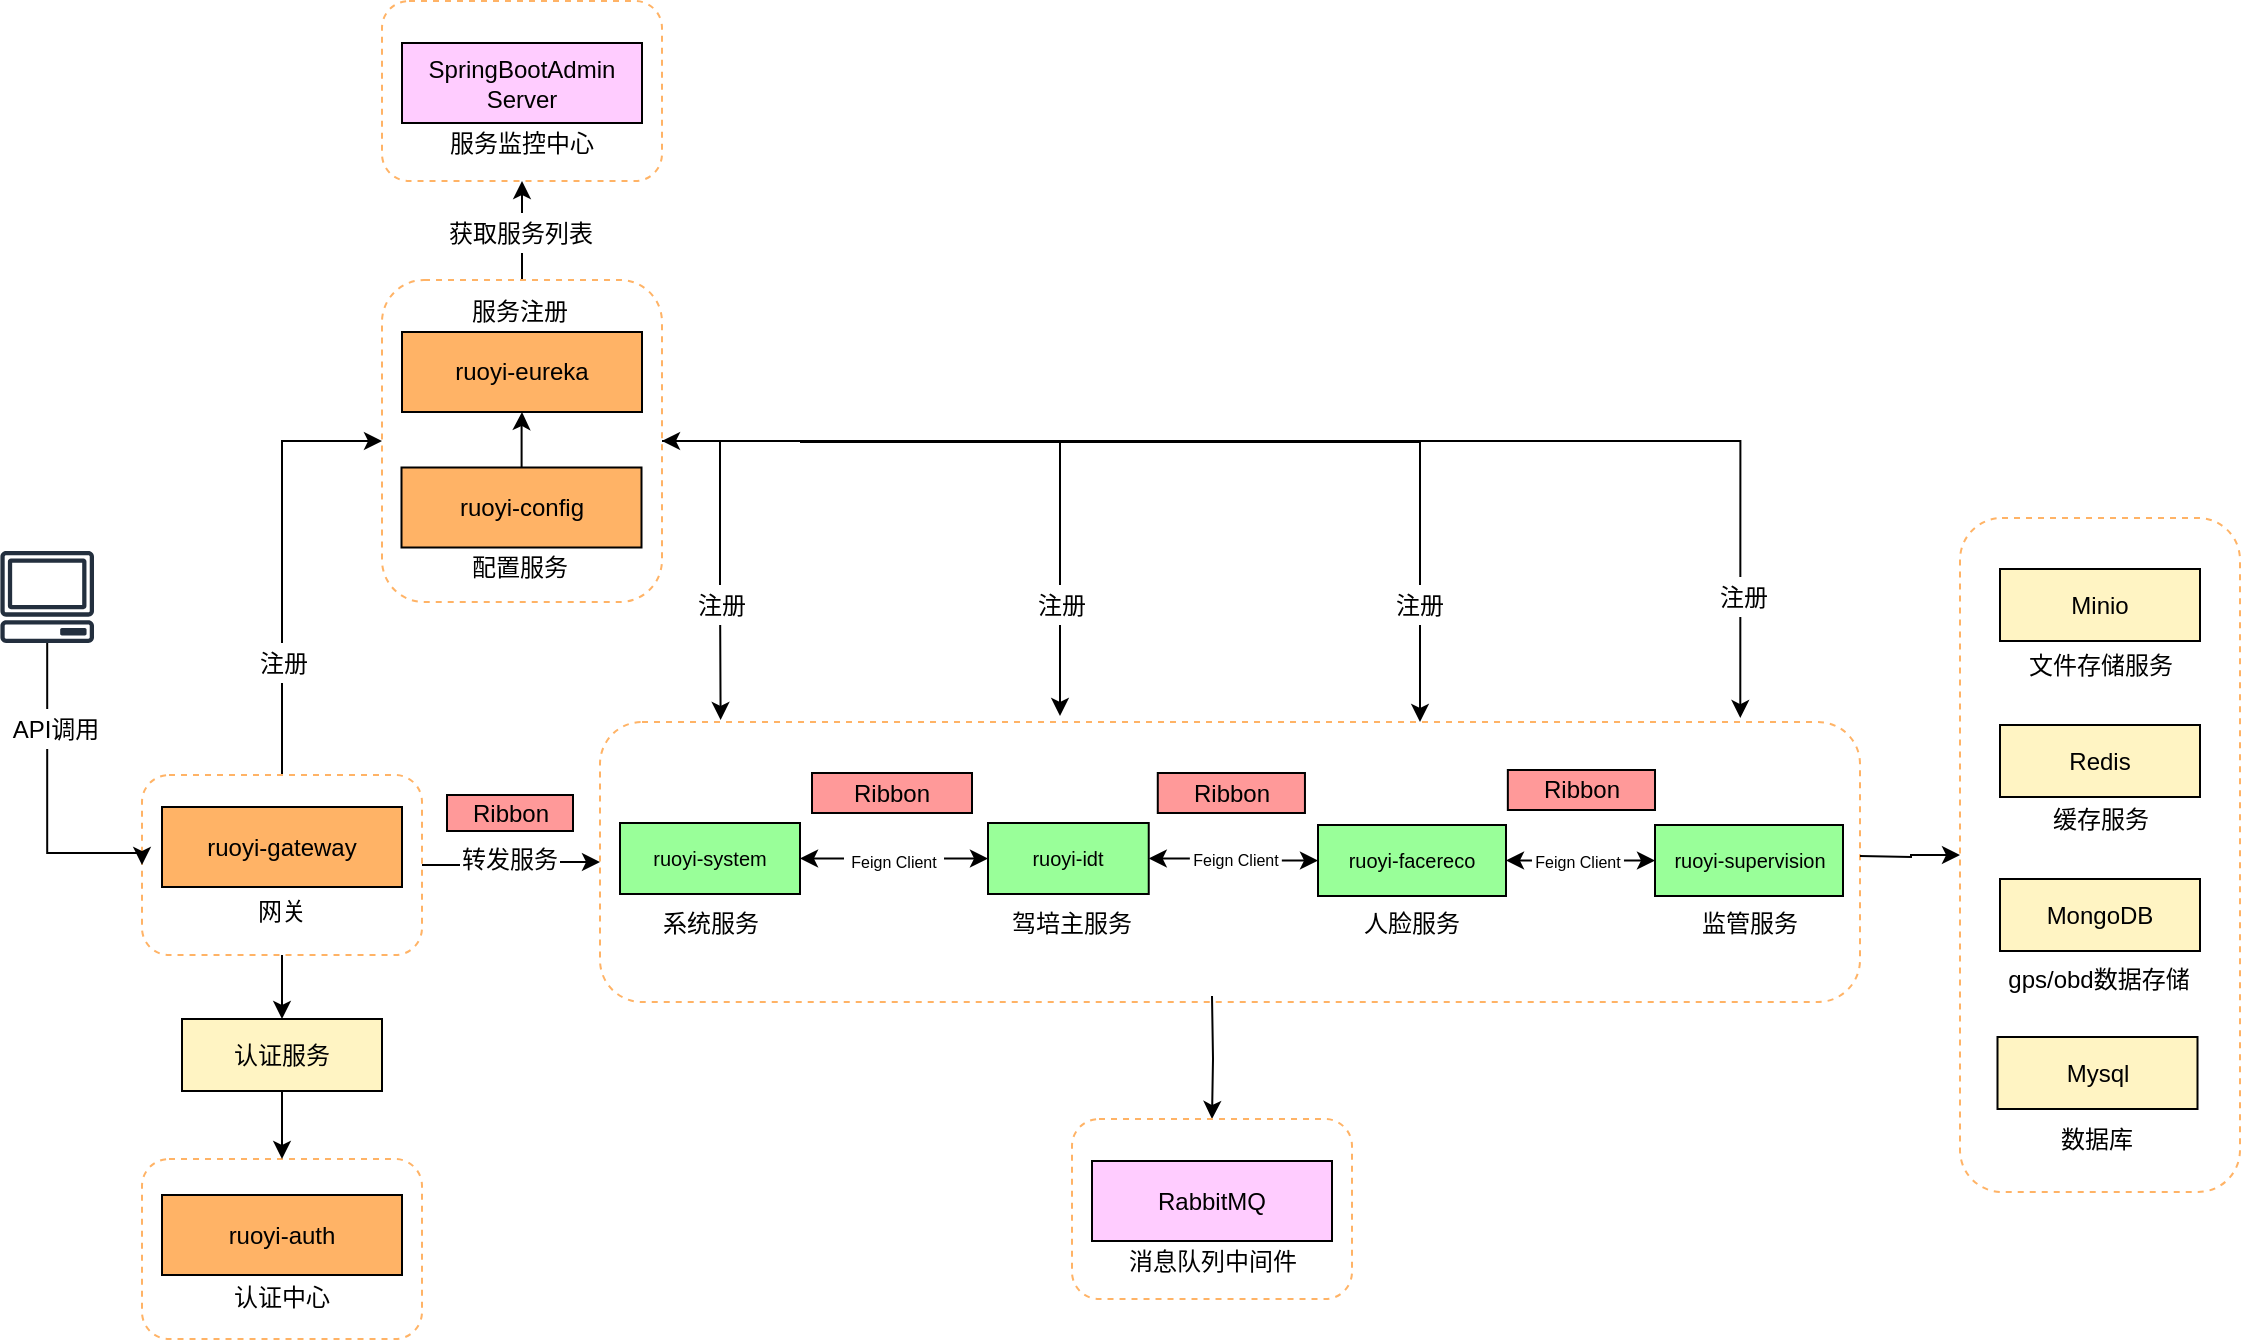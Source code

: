 <mxfile version="14.2.9" type="github">
  <diagram id="Ht1M8jgEwFfnCIfOTk4-" name="Page-1">
    <mxGraphModel dx="1422" dy="781" grid="1" gridSize="10" guides="1" tooltips="1" connect="1" arrows="1" fold="1" page="1" pageScale="1" pageWidth="1169" pageHeight="827" math="0" shadow="0">
      <root>
        <mxCell id="0" />
        <mxCell id="1" parent="0" />
        <mxCell id="uuEgaFtKrS7pOg62EtOo-12" value="" style="rounded=1;whiteSpace=wrap;html=1;shadow=0;fillColor=#FFFFFF;dashed=1;strokeWidth=1;strokeColor=#FFB366;" vertex="1" parent="1">
          <mxGeometry x="330" y="390" width="630" height="140" as="geometry" />
        </mxCell>
        <mxCell id="zE-7qnLxaJ57DrKSM9i6-75" style="edgeStyle=orthogonalEdgeStyle;rounded=0;orthogonalLoop=1;jettySize=auto;html=1;entryX=0;entryY=0.5;entryDx=0;entryDy=0;startArrow=none;startFill=0;" parent="1" target="zE-7qnLxaJ57DrKSM9i6-57" edge="1">
          <mxGeometry relative="1" as="geometry">
            <mxPoint x="960" y="457" as="sourcePoint" />
          </mxGeometry>
        </mxCell>
        <mxCell id="zE-7qnLxaJ57DrKSM9i6-79" style="edgeStyle=orthogonalEdgeStyle;rounded=0;orthogonalLoop=1;jettySize=auto;html=1;entryX=0.5;entryY=0;entryDx=0;entryDy=0;startArrow=none;startFill=0;" parent="1" target="zE-7qnLxaJ57DrKSM9i6-53" edge="1">
          <mxGeometry relative="1" as="geometry">
            <mxPoint x="636" y="527" as="sourcePoint" />
          </mxGeometry>
        </mxCell>
        <mxCell id="zE-7qnLxaJ57DrKSM9i6-51" style="edgeStyle=orthogonalEdgeStyle;rounded=0;orthogonalLoop=1;jettySize=auto;html=1;entryX=0.5;entryY=1;entryDx=0;entryDy=0;startArrow=none;startFill=0;" parent="1" source="zE-7qnLxaJ57DrKSM9i6-39" target="zE-7qnLxaJ57DrKSM9i6-48" edge="1">
          <mxGeometry relative="1" as="geometry" />
        </mxCell>
        <mxCell id="zE-7qnLxaJ57DrKSM9i6-76" style="edgeStyle=orthogonalEdgeStyle;rounded=0;orthogonalLoop=1;jettySize=auto;html=1;entryX=0.105;entryY=0.014;entryDx=0;entryDy=0;entryPerimeter=0;startArrow=none;startFill=0;" parent="1" edge="1">
          <mxGeometry relative="1" as="geometry">
            <mxPoint x="390" y="250" as="sourcePoint" />
            <mxPoint x="390.31" y="388.96" as="targetPoint" />
            <Array as="points">
              <mxPoint x="390" y="320" />
              <mxPoint x="390" y="320" />
            </Array>
          </mxGeometry>
        </mxCell>
        <mxCell id="zE-7qnLxaJ57DrKSM9i6-77" style="edgeStyle=orthogonalEdgeStyle;rounded=0;orthogonalLoop=1;jettySize=auto;html=1;exitX=1;exitY=0.5;exitDx=0;exitDy=0;startArrow=none;startFill=0;" parent="1" source="zE-7qnLxaJ57DrKSM9i6-39" edge="1">
          <mxGeometry relative="1" as="geometry">
            <mxPoint x="560" y="387" as="targetPoint" />
            <Array as="points">
              <mxPoint x="560" y="250" />
              <mxPoint x="560" y="387" />
            </Array>
          </mxGeometry>
        </mxCell>
        <mxCell id="zE-7qnLxaJ57DrKSM9i6-78" style="edgeStyle=orthogonalEdgeStyle;rounded=0;orthogonalLoop=1;jettySize=auto;html=1;startArrow=none;startFill=0;" parent="1" edge="1">
          <mxGeometry relative="1" as="geometry">
            <Array as="points">
              <mxPoint x="740" y="250" />
              <mxPoint x="740" y="386" />
            </Array>
            <mxPoint x="430" y="250" as="sourcePoint" />
            <mxPoint x="740" y="390" as="targetPoint" />
          </mxGeometry>
        </mxCell>
        <mxCell id="uuEgaFtKrS7pOg62EtOo-16" style="edgeStyle=orthogonalEdgeStyle;rounded=0;orthogonalLoop=1;jettySize=auto;html=1;entryX=0.905;entryY=-0.014;entryDx=0;entryDy=0;entryPerimeter=0;startArrow=classic;startFill=1;exitX=1;exitY=0.5;exitDx=0;exitDy=0;" edge="1" parent="1" source="zE-7qnLxaJ57DrKSM9i6-39" target="uuEgaFtKrS7pOg62EtOo-12">
          <mxGeometry relative="1" as="geometry" />
        </mxCell>
        <mxCell id="zE-7qnLxaJ57DrKSM9i6-39" value="" style="rounded=1;whiteSpace=wrap;html=1;shadow=0;fillColor=#FFFFFF;dashed=1;strokeWidth=1;strokeColor=#FFB366;" parent="1" vertex="1">
          <mxGeometry x="221" y="169" width="140" height="161" as="geometry" />
        </mxCell>
        <mxCell id="zE-7qnLxaJ57DrKSM9i6-14" value="" style="rounded=1;whiteSpace=wrap;html=1;shadow=0;fillColor=#FFFFFF;dashed=1;strokeWidth=1;strokeColor=#FFB366;" parent="1" vertex="1">
          <mxGeometry x="101" y="608.5" width="140" height="90" as="geometry" />
        </mxCell>
        <mxCell id="zE-7qnLxaJ57DrKSM9i6-9" style="edgeStyle=orthogonalEdgeStyle;rounded=0;orthogonalLoop=1;jettySize=auto;html=1;exitX=0.5;exitY=1;exitDx=0;exitDy=0;" parent="1" source="zE-7qnLxaJ57DrKSM9i6-7" target="zE-7qnLxaJ57DrKSM9i6-8" edge="1">
          <mxGeometry relative="1" as="geometry" />
        </mxCell>
        <mxCell id="zE-7qnLxaJ57DrKSM9i6-28" style="edgeStyle=orthogonalEdgeStyle;rounded=0;orthogonalLoop=1;jettySize=auto;html=1;startArrow=none;startFill=0;entryX=0;entryY=0.5;entryDx=0;entryDy=0;" parent="1" source="zE-7qnLxaJ57DrKSM9i6-7" edge="1" target="uuEgaFtKrS7pOg62EtOo-12">
          <mxGeometry relative="1" as="geometry">
            <mxPoint x="324" y="455.5" as="targetPoint" />
          </mxGeometry>
        </mxCell>
        <mxCell id="zE-7qnLxaJ57DrKSM9i6-41" style="edgeStyle=orthogonalEdgeStyle;rounded=0;orthogonalLoop=1;jettySize=auto;html=1;entryX=0;entryY=0.5;entryDx=0;entryDy=0;startArrow=none;startFill=0;" parent="1" source="zE-7qnLxaJ57DrKSM9i6-7" target="zE-7qnLxaJ57DrKSM9i6-39" edge="1">
          <mxGeometry relative="1" as="geometry" />
        </mxCell>
        <mxCell id="zE-7qnLxaJ57DrKSM9i6-7" value="" style="rounded=1;whiteSpace=wrap;html=1;shadow=0;fillColor=#FFFFFF;dashed=1;strokeWidth=1;strokeColor=#FFB366;" parent="1" vertex="1">
          <mxGeometry x="101" y="416.5" width="140" height="90" as="geometry" />
        </mxCell>
        <mxCell id="zE-7qnLxaJ57DrKSM9i6-33" style="edgeStyle=orthogonalEdgeStyle;rounded=0;orthogonalLoop=1;jettySize=auto;html=1;entryX=0;entryY=0.5;entryDx=0;entryDy=0;startArrow=none;startFill=0;" parent="1" source="zE-7qnLxaJ57DrKSM9i6-1" target="zE-7qnLxaJ57DrKSM9i6-7" edge="1">
          <mxGeometry relative="1" as="geometry">
            <mxPoint x="54" y="344.5" as="sourcePoint" />
            <Array as="points">
              <mxPoint x="54" y="455.5" />
            </Array>
          </mxGeometry>
        </mxCell>
        <mxCell id="zE-7qnLxaJ57DrKSM9i6-1" value="" style="outlineConnect=0;fontColor=#232F3E;gradientColor=none;fillColor=#232F3E;strokeColor=none;dashed=0;verticalLabelPosition=bottom;verticalAlign=top;align=center;html=1;fontSize=12;fontStyle=0;aspect=fixed;pointerEvents=1;shape=mxgraph.aws4.client;" parent="1" vertex="1">
          <mxGeometry x="30" y="304.5" width="47.21" height="46" as="geometry" />
        </mxCell>
        <mxCell id="zE-7qnLxaJ57DrKSM9i6-2" value="ruoyi-gateway" style="rounded=0;whiteSpace=wrap;html=1;fillColor=#FFB366;" parent="1" vertex="1">
          <mxGeometry x="111" y="432.5" width="120" height="40" as="geometry" />
        </mxCell>
        <mxCell id="zE-7qnLxaJ57DrKSM9i6-6" value="网关" style="text;html=1;strokeColor=none;fillColor=none;align=center;verticalAlign=middle;whiteSpace=wrap;rounded=0;" parent="1" vertex="1">
          <mxGeometry x="146" y="474.5" width="50" height="20" as="geometry" />
        </mxCell>
        <mxCell id="zE-7qnLxaJ57DrKSM9i6-4" value="API调用" style="text;html=1;strokeColor=none;fillColor=#FFFFFF;align=center;verticalAlign=middle;whiteSpace=wrap;rounded=0;shadow=0;" parent="1" vertex="1">
          <mxGeometry x="33" y="383.5" width="50" height="20" as="geometry" />
        </mxCell>
        <mxCell id="zE-7qnLxaJ57DrKSM9i6-16" style="edgeStyle=orthogonalEdgeStyle;rounded=0;orthogonalLoop=1;jettySize=auto;html=1;entryX=0.5;entryY=0;entryDx=0;entryDy=0;" parent="1" source="zE-7qnLxaJ57DrKSM9i6-8" target="zE-7qnLxaJ57DrKSM9i6-14" edge="1">
          <mxGeometry relative="1" as="geometry" />
        </mxCell>
        <mxCell id="zE-7qnLxaJ57DrKSM9i6-8" value="认证服务" style="rounded=0;whiteSpace=wrap;html=1;fillColor=#FFF4C3;" parent="1" vertex="1">
          <mxGeometry x="121" y="538.5" width="100" height="36" as="geometry" />
        </mxCell>
        <mxCell id="zE-7qnLxaJ57DrKSM9i6-12" value="ruoyi-auth" style="rounded=0;whiteSpace=wrap;html=1;fillColor=#FFB366;" parent="1" vertex="1">
          <mxGeometry x="111" y="626.5" width="120" height="40" as="geometry" />
        </mxCell>
        <mxCell id="zE-7qnLxaJ57DrKSM9i6-15" value="认证中心" style="text;html=1;strokeColor=none;fillColor=none;align=center;verticalAlign=middle;whiteSpace=wrap;rounded=0;" parent="1" vertex="1">
          <mxGeometry x="146" y="667.5" width="50" height="20" as="geometry" />
        </mxCell>
        <mxCell id="zE-7qnLxaJ57DrKSM9i6-30" value="转发服务" style="text;html=1;strokeColor=none;fillColor=#FFFFFF;align=center;verticalAlign=middle;whiteSpace=wrap;rounded=0;shadow=0;" parent="1" vertex="1">
          <mxGeometry x="260" y="448.5" width="50" height="20" as="geometry" />
        </mxCell>
        <mxCell id="zE-7qnLxaJ57DrKSM9i6-31" value="Ribbon" style="rounded=0;whiteSpace=wrap;html=1;fillColor=#FF9999;" parent="1" vertex="1">
          <mxGeometry x="253.5" y="426.5" width="63" height="18" as="geometry" />
        </mxCell>
        <mxCell id="zE-7qnLxaJ57DrKSM9i6-40" value="服务注册" style="text;html=1;strokeColor=none;fillColor=none;align=center;verticalAlign=middle;whiteSpace=wrap;rounded=0;" parent="1" vertex="1">
          <mxGeometry x="264.75" y="175" width="50" height="20" as="geometry" />
        </mxCell>
        <mxCell id="zE-7qnLxaJ57DrKSM9i6-44" value="注册" style="text;html=1;strokeColor=none;fillColor=#FFFFFF;align=center;verticalAlign=middle;whiteSpace=wrap;rounded=0;shadow=0;" parent="1" vertex="1">
          <mxGeometry x="147" y="350.5" width="50" height="20" as="geometry" />
        </mxCell>
        <mxCell id="zE-7qnLxaJ57DrKSM9i6-45" value="注册" style="text;html=1;strokeColor=none;fillColor=#FFFFFF;align=center;verticalAlign=middle;whiteSpace=wrap;rounded=0;shadow=0;" parent="1" vertex="1">
          <mxGeometry x="366" y="321.5" width="50" height="20" as="geometry" />
        </mxCell>
        <mxCell id="zE-7qnLxaJ57DrKSM9i6-46" value="注册" style="text;html=1;strokeColor=none;fillColor=#FFFFFF;align=center;verticalAlign=middle;whiteSpace=wrap;rounded=0;shadow=0;" parent="1" vertex="1">
          <mxGeometry x="536" y="321.5" width="50" height="20" as="geometry" />
        </mxCell>
        <mxCell id="zE-7qnLxaJ57DrKSM9i6-47" value="ruoyi-eureka" style="rounded=0;whiteSpace=wrap;html=1;fillColor=#FFB366;" parent="1" vertex="1">
          <mxGeometry x="231" y="195" width="120" height="40" as="geometry" />
        </mxCell>
        <mxCell id="zE-7qnLxaJ57DrKSM9i6-48" value="" style="rounded=1;whiteSpace=wrap;html=1;shadow=0;fillColor=#FFFFFF;dashed=1;strokeWidth=1;strokeColor=#FFB366;" parent="1" vertex="1">
          <mxGeometry x="221" y="29.5" width="140" height="90" as="geometry" />
        </mxCell>
        <mxCell id="zE-7qnLxaJ57DrKSM9i6-49" value="服务监控中心" style="text;html=1;strokeColor=none;fillColor=none;align=center;verticalAlign=middle;whiteSpace=wrap;rounded=0;" parent="1" vertex="1">
          <mxGeometry x="254" y="90.5" width="74" height="20" as="geometry" />
        </mxCell>
        <mxCell id="zE-7qnLxaJ57DrKSM9i6-50" value="SpringBootAdmin Server" style="rounded=0;whiteSpace=wrap;html=1;fillColor=#FFCCFF;" parent="1" vertex="1">
          <mxGeometry x="231" y="50.5" width="120" height="40" as="geometry" />
        </mxCell>
        <mxCell id="zE-7qnLxaJ57DrKSM9i6-52" value="获取服务列表" style="text;html=1;strokeColor=none;fillColor=#FFFFFF;align=center;verticalAlign=middle;whiteSpace=wrap;rounded=0;shadow=0;" parent="1" vertex="1">
          <mxGeometry x="248.5" y="135.5" width="82.5" height="20" as="geometry" />
        </mxCell>
        <mxCell id="zE-7qnLxaJ57DrKSM9i6-53" value="" style="rounded=1;whiteSpace=wrap;html=1;shadow=0;fillColor=#FFFFFF;dashed=1;strokeWidth=1;strokeColor=#FFB366;" parent="1" vertex="1">
          <mxGeometry x="566" y="588.5" width="140" height="90" as="geometry" />
        </mxCell>
        <mxCell id="zE-7qnLxaJ57DrKSM9i6-54" value="消息队列中间件" style="text;html=1;strokeColor=none;fillColor=none;align=center;verticalAlign=middle;whiteSpace=wrap;rounded=0;" parent="1" vertex="1">
          <mxGeometry x="589.5" y="649.5" width="93" height="20" as="geometry" />
        </mxCell>
        <mxCell id="zE-7qnLxaJ57DrKSM9i6-55" value="RabbitMQ" style="rounded=0;whiteSpace=wrap;html=1;fillColor=#FFCCFF;" parent="1" vertex="1">
          <mxGeometry x="576" y="609.5" width="120" height="40" as="geometry" />
        </mxCell>
        <mxCell id="zE-7qnLxaJ57DrKSM9i6-57" value="" style="rounded=1;whiteSpace=wrap;html=1;shadow=0;fillColor=#FFFFFF;dashed=1;strokeWidth=1;strokeColor=#FFB366;" parent="1" vertex="1">
          <mxGeometry x="1010" y="288" width="140" height="337" as="geometry" />
        </mxCell>
        <mxCell id="zE-7qnLxaJ57DrKSM9i6-58" value="Minio" style="rounded=0;whiteSpace=wrap;html=1;fillColor=#FFF4C3;" parent="1" vertex="1">
          <mxGeometry x="1030" y="313.5" width="100" height="36" as="geometry" />
        </mxCell>
        <mxCell id="zE-7qnLxaJ57DrKSM9i6-59" value="文件存储服务" style="text;html=1;strokeColor=none;fillColor=none;align=center;verticalAlign=middle;whiteSpace=wrap;rounded=0;" parent="1" vertex="1">
          <mxGeometry x="1038.75" y="351.5" width="82.5" height="20" as="geometry" />
        </mxCell>
        <mxCell id="zE-7qnLxaJ57DrKSM9i6-60" value="Redis" style="rounded=0;whiteSpace=wrap;html=1;fillColor=#FFF4C3;" parent="1" vertex="1">
          <mxGeometry x="1030" y="391.5" width="100" height="36" as="geometry" />
        </mxCell>
        <mxCell id="zE-7qnLxaJ57DrKSM9i6-61" value="缓存服务" style="text;html=1;strokeColor=none;fillColor=none;align=center;verticalAlign=middle;whiteSpace=wrap;rounded=0;" parent="1" vertex="1">
          <mxGeometry x="1038.75" y="428.5" width="82.5" height="20" as="geometry" />
        </mxCell>
        <mxCell id="zE-7qnLxaJ57DrKSM9i6-62" value="MongoDB" style="rounded=0;whiteSpace=wrap;html=1;fillColor=#FFF4C3;" parent="1" vertex="1">
          <mxGeometry x="1030" y="468.5" width="100" height="36" as="geometry" />
        </mxCell>
        <mxCell id="zE-7qnLxaJ57DrKSM9i6-63" value="gps/obd数据存储" style="text;html=1;strokeColor=none;fillColor=none;align=center;verticalAlign=middle;whiteSpace=wrap;rounded=0;" parent="1" vertex="1">
          <mxGeometry x="1028.75" y="508.5" width="101.25" height="20" as="geometry" />
        </mxCell>
        <mxCell id="zE-7qnLxaJ57DrKSM9i6-64" value="Mysql" style="rounded=0;whiteSpace=wrap;html=1;fillColor=#FFF4C3;" parent="1" vertex="1">
          <mxGeometry x="1028.75" y="547.5" width="100" height="36" as="geometry" />
        </mxCell>
        <mxCell id="zE-7qnLxaJ57DrKSM9i6-65" value="数据库" style="text;html=1;strokeColor=none;fillColor=none;align=center;verticalAlign=middle;whiteSpace=wrap;rounded=0;" parent="1" vertex="1">
          <mxGeometry x="1027.5" y="588.5" width="101.25" height="20" as="geometry" />
        </mxCell>
        <mxCell id="zE-7qnLxaJ57DrKSM9i6-71" style="edgeStyle=orthogonalEdgeStyle;rounded=0;orthogonalLoop=1;jettySize=auto;html=1;entryX=0;entryY=0.5;entryDx=0;entryDy=0;startArrow=classic;startFill=1;" parent="1" source="zE-7qnLxaJ57DrKSM9i6-67" target="zE-7qnLxaJ57DrKSM9i6-17" edge="1">
          <mxGeometry relative="1" as="geometry" />
        </mxCell>
        <mxCell id="zE-7qnLxaJ57DrKSM9i6-67" value="&lt;font style=&quot;font-size: 10px&quot;&gt;ruoyi-system&lt;/font&gt;" style="rounded=0;whiteSpace=wrap;html=1;fillColor=#99FF99;" parent="1" vertex="1">
          <mxGeometry x="340" y="440.5" width="90" height="35.5" as="geometry" />
        </mxCell>
        <mxCell id="zE-7qnLxaJ57DrKSM9i6-68" value="系统服务" style="text;html=1;strokeColor=none;fillColor=none;align=center;verticalAlign=middle;whiteSpace=wrap;rounded=0;" parent="1" vertex="1">
          <mxGeometry x="352.5" y="480.5" width="65" height="20" as="geometry" />
        </mxCell>
        <mxCell id="zE-7qnLxaJ57DrKSM9i6-72" value="&lt;font style=&quot;font-size: 8px&quot;&gt;Feign Client&lt;/font&gt;" style="text;html=1;strokeColor=none;fillColor=#FFFFFF;align=center;verticalAlign=middle;whiteSpace=wrap;rounded=0;shadow=0;" parent="1" vertex="1">
          <mxGeometry x="452" y="448.5" width="50" height="20" as="geometry" />
        </mxCell>
        <mxCell id="zE-7qnLxaJ57DrKSM9i6-73" value="Ribbon" style="rounded=0;whiteSpace=wrap;html=1;fillColor=#FF9999;" parent="1" vertex="1">
          <mxGeometry x="436" y="415.5" width="80" height="20" as="geometry" />
        </mxCell>
        <mxCell id="uuEgaFtKrS7pOg62EtOo-1" value="注册" style="text;html=1;strokeColor=none;fillColor=#FFFFFF;align=center;verticalAlign=middle;whiteSpace=wrap;rounded=0;shadow=0;" vertex="1" parent="1">
          <mxGeometry x="715" y="321.5" width="50" height="20" as="geometry" />
        </mxCell>
        <mxCell id="uuEgaFtKrS7pOg62EtOo-5" style="edgeStyle=orthogonalEdgeStyle;rounded=0;orthogonalLoop=1;jettySize=auto;html=1;entryX=0.5;entryY=1;entryDx=0;entryDy=0;" edge="1" parent="1" source="uuEgaFtKrS7pOg62EtOo-2" target="zE-7qnLxaJ57DrKSM9i6-47">
          <mxGeometry relative="1" as="geometry" />
        </mxCell>
        <mxCell id="uuEgaFtKrS7pOg62EtOo-2" value="ruoyi-config" style="rounded=0;whiteSpace=wrap;html=1;fillColor=#FFB366;" vertex="1" parent="1">
          <mxGeometry x="230.75" y="262.75" width="120" height="40" as="geometry" />
        </mxCell>
        <mxCell id="uuEgaFtKrS7pOg62EtOo-3" value="配置服务" style="text;html=1;strokeColor=none;fillColor=none;align=center;verticalAlign=middle;whiteSpace=wrap;rounded=0;" vertex="1" parent="1">
          <mxGeometry x="264.75" y="302.75" width="50" height="20" as="geometry" />
        </mxCell>
        <mxCell id="zE-7qnLxaJ57DrKSM9i6-17" value="&lt;font style=&quot;font-size: 10px&quot;&gt;ruoyi-idt&lt;/font&gt;" style="rounded=0;whiteSpace=wrap;html=1;fillColor=#99FF99;" parent="1" vertex="1">
          <mxGeometry x="524" y="440.5" width="80.37" height="35.5" as="geometry" />
        </mxCell>
        <mxCell id="zE-7qnLxaJ57DrKSM9i6-18" value="驾培主服务" style="text;html=1;strokeColor=none;fillColor=none;align=center;verticalAlign=middle;whiteSpace=wrap;rounded=0;" parent="1" vertex="1">
          <mxGeometry x="531.33" y="480.5" width="69.71" height="20" as="geometry" />
        </mxCell>
        <mxCell id="uuEgaFtKrS7pOg62EtOo-20" style="edgeStyle=orthogonalEdgeStyle;rounded=0;orthogonalLoop=1;jettySize=auto;html=1;entryX=0;entryY=0.5;entryDx=0;entryDy=0;startArrow=classic;startFill=1;" edge="1" parent="1" source="zE-7qnLxaJ57DrKSM9i6-19" target="uuEgaFtKrS7pOg62EtOo-8">
          <mxGeometry relative="1" as="geometry" />
        </mxCell>
        <mxCell id="zE-7qnLxaJ57DrKSM9i6-19" value="&lt;font style=&quot;font-size: 10px&quot;&gt;ruoyi-facereco&lt;/font&gt;" style="rounded=0;whiteSpace=wrap;html=1;fillColor=#99FF99;" parent="1" vertex="1">
          <mxGeometry x="689" y="441.5" width="94" height="35.5" as="geometry" />
        </mxCell>
        <mxCell id="zE-7qnLxaJ57DrKSM9i6-22" style="edgeStyle=orthogonalEdgeStyle;rounded=0;orthogonalLoop=1;jettySize=auto;html=1;startArrow=classic;startFill=1;" parent="1" source="zE-7qnLxaJ57DrKSM9i6-17" target="zE-7qnLxaJ57DrKSM9i6-19" edge="1">
          <mxGeometry x="570" y="415.5" as="geometry" />
        </mxCell>
        <mxCell id="zE-7qnLxaJ57DrKSM9i6-23" value="&lt;font style=&quot;font-size: 8px&quot;&gt;Feign Client&lt;/font&gt;" style="text;html=1;strokeColor=none;fillColor=#FFFFFF;align=center;verticalAlign=middle;whiteSpace=wrap;rounded=0;shadow=0;" parent="1" vertex="1">
          <mxGeometry x="624.925" y="447.5" width="45.989" height="20" as="geometry" />
        </mxCell>
        <mxCell id="zE-7qnLxaJ57DrKSM9i6-26" value="Ribbon" style="rounded=0;whiteSpace=wrap;html=1;fillColor=#FF9999;" parent="1" vertex="1">
          <mxGeometry x="608.888" y="415.5" width="73.583" height="20" as="geometry" />
        </mxCell>
        <mxCell id="zE-7qnLxaJ57DrKSM9i6-27" value="人脸服务" style="text;html=1;strokeColor=none;fillColor=none;align=center;verticalAlign=middle;whiteSpace=wrap;rounded=0;" parent="1" vertex="1">
          <mxGeometry x="706.11" y="480.5" width="59.786" height="20" as="geometry" />
        </mxCell>
        <mxCell id="uuEgaFtKrS7pOg62EtOo-8" value="&lt;font style=&quot;font-size: 10px&quot;&gt;ruoyi-supervision&lt;/font&gt;" style="rounded=0;whiteSpace=wrap;html=1;fillColor=#99FF99;" vertex="1" parent="1">
          <mxGeometry x="857.5" y="441.5" width="94" height="35.5" as="geometry" />
        </mxCell>
        <mxCell id="uuEgaFtKrS7pOg62EtOo-14" value="监管服务" style="text;html=1;strokeColor=none;fillColor=none;align=center;verticalAlign=middle;whiteSpace=wrap;rounded=0;" vertex="1" parent="1">
          <mxGeometry x="874.61" y="480.5" width="59.786" height="20" as="geometry" />
        </mxCell>
        <mxCell id="uuEgaFtKrS7pOg62EtOo-17" value="注册" style="text;html=1;strokeColor=none;fillColor=#FFFFFF;align=center;verticalAlign=middle;whiteSpace=wrap;rounded=0;shadow=0;" vertex="1" parent="1">
          <mxGeometry x="877" y="317.5" width="50" height="20" as="geometry" />
        </mxCell>
        <mxCell id="uuEgaFtKrS7pOg62EtOo-18" value="&lt;font style=&quot;font-size: 8px&quot;&gt;Feign Client&lt;/font&gt;" style="text;html=1;strokeColor=none;fillColor=#FFFFFF;align=center;verticalAlign=middle;whiteSpace=wrap;rounded=0;shadow=0;" vertex="1" parent="1">
          <mxGeometry x="795.995" y="448.5" width="45.989" height="20" as="geometry" />
        </mxCell>
        <mxCell id="uuEgaFtKrS7pOg62EtOo-21" value="Ribbon" style="rounded=0;whiteSpace=wrap;html=1;fillColor=#FF9999;" vertex="1" parent="1">
          <mxGeometry x="783.918" y="414" width="73.583" height="20" as="geometry" />
        </mxCell>
      </root>
    </mxGraphModel>
  </diagram>
</mxfile>
